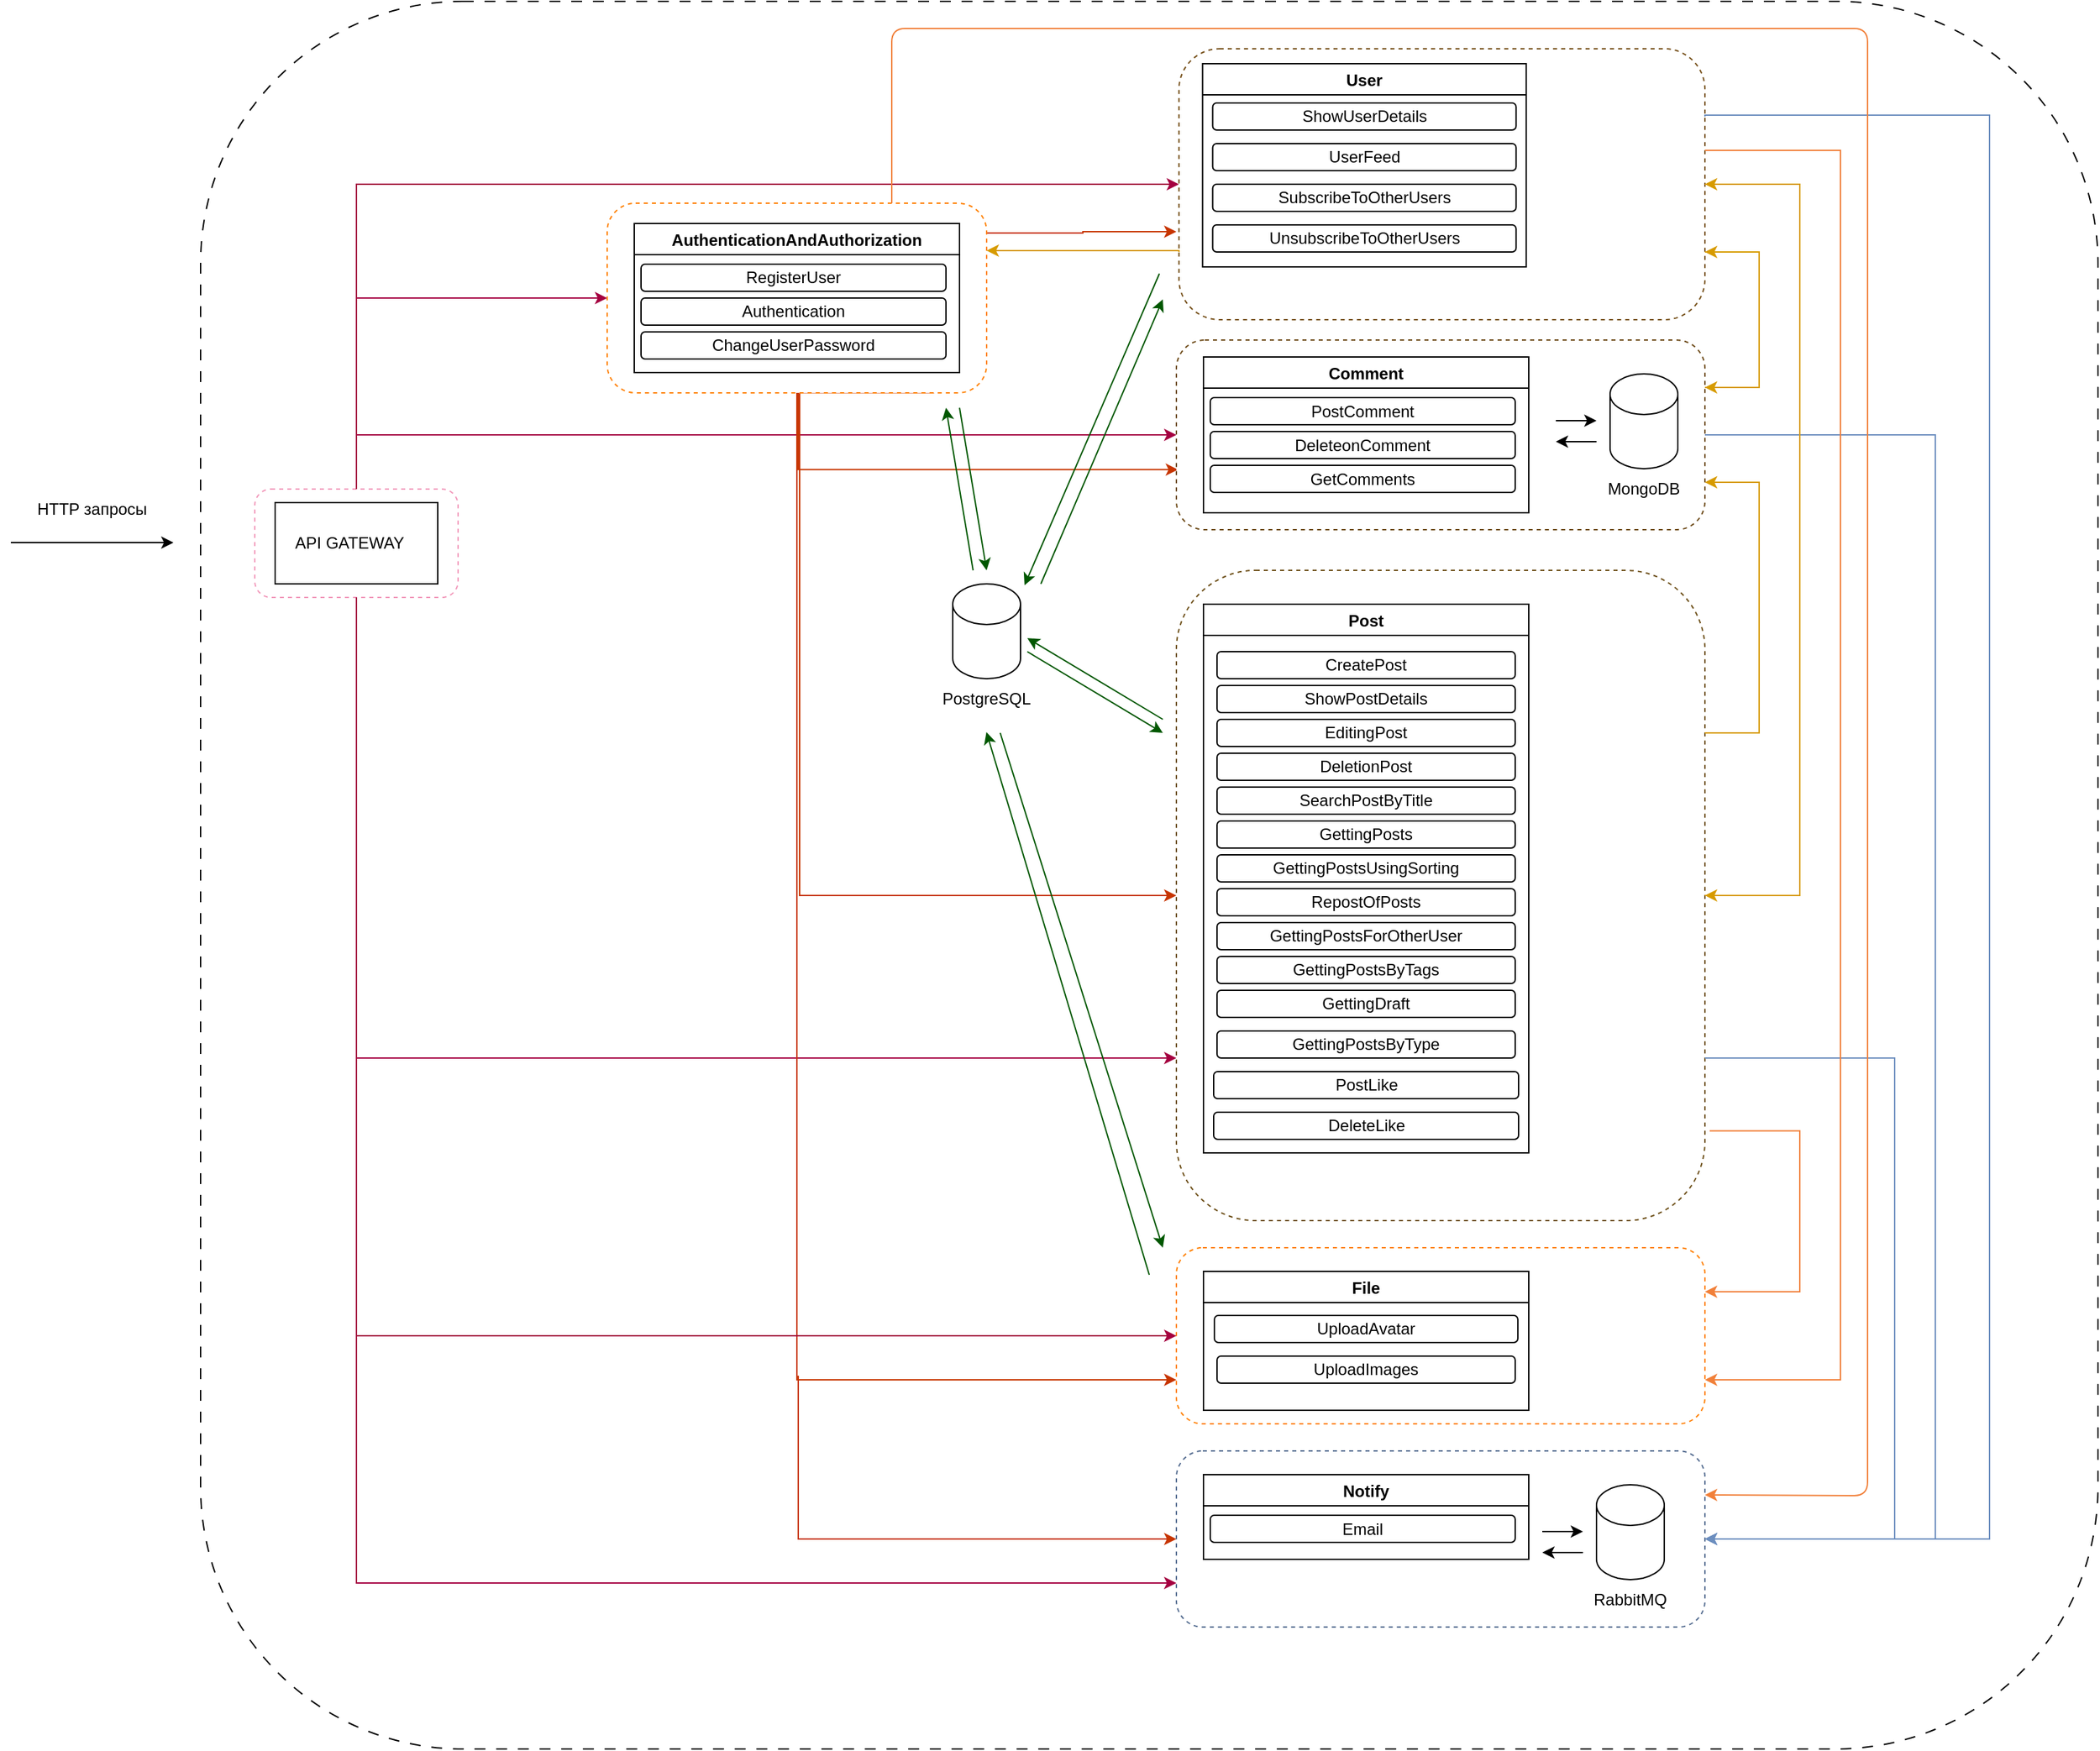 <mxfile>
    <diagram name="Страница 1" id="yI9zd2pT9esUjkgYPhoz">
        <mxGraphModel dx="707" dy="553" grid="1" gridSize="10" guides="1" tooltips="1" connect="1" arrows="1" fold="1" page="1" pageScale="4" pageWidth="827" pageHeight="1169" math="0" shadow="0">
            <root>
                <mxCell id="0"/>
                <mxCell id="1" parent="0"/>
                <mxCell id="3Dr8wY84JihMAh3BOTui-70" value="" style="rounded=1;whiteSpace=wrap;html=1;dashed=1;dashPattern=8 8;" parent="1" vertex="1">
                    <mxGeometry x="180" y="210" width="1400" height="1290" as="geometry"/>
                </mxCell>
                <mxCell id="V9B4uRtNzhAgs2MjrMtX-153" value="" style="group" parent="1" vertex="1" connectable="0">
                    <mxGeometry x="40" y="580" width="120" height="30" as="geometry"/>
                </mxCell>
                <mxCell id="V9B4uRtNzhAgs2MjrMtX-4" value="" style="endArrow=classic;html=1;rounded=0;" parent="V9B4uRtNzhAgs2MjrMtX-153" edge="1">
                    <mxGeometry width="50" height="50" relative="1" as="geometry">
                        <mxPoint y="29.5" as="sourcePoint"/>
                        <mxPoint x="120" y="29.5" as="targetPoint"/>
                        <Array as="points"/>
                    </mxGeometry>
                </mxCell>
                <mxCell id="V9B4uRtNzhAgs2MjrMtX-154" style="edgeStyle=orthogonalEdgeStyle;rounded=0;orthogonalLoop=1;jettySize=auto;html=1;exitX=0.5;exitY=1;exitDx=0;exitDy=0;" parent="1" edge="1">
                    <mxGeometry relative="1" as="geometry">
                        <mxPoint x="625" y="1230" as="sourcePoint"/>
                        <mxPoint x="625" y="1230" as="targetPoint"/>
                    </mxGeometry>
                </mxCell>
                <mxCell id="V9B4uRtNzhAgs2MjrMtX-6" value="HTTP запросы" style="text;html=1;strokeColor=none;fillColor=none;align=center;verticalAlign=middle;whiteSpace=wrap;rounded=0;" parent="1" vertex="1">
                    <mxGeometry x="50" y="570" width="100" height="30" as="geometry"/>
                </mxCell>
                <mxCell id="9OwBvTJ7RTWJVoX8R5Mj-107" value="" style="group" parent="1" vertex="1" connectable="0">
                    <mxGeometry x="220" y="570" width="150" height="80" as="geometry"/>
                </mxCell>
                <mxCell id="V9B4uRtNzhAgs2MjrMtX-8" value="" style="rounded=1;whiteSpace=wrap;html=1;dashed=1;strokeColor=#f299bb;" parent="9OwBvTJ7RTWJVoX8R5Mj-107" vertex="1">
                    <mxGeometry width="150" height="80" as="geometry"/>
                </mxCell>
                <mxCell id="V9B4uRtNzhAgs2MjrMtX-7" value="" style="rounded=0;whiteSpace=wrap;html=1;perimeterSpacing=0;" parent="9OwBvTJ7RTWJVoX8R5Mj-107" vertex="1">
                    <mxGeometry x="15" y="10" width="120" height="60" as="geometry"/>
                </mxCell>
                <mxCell id="V9B4uRtNzhAgs2MjrMtX-9" value="API GATEWAY" style="text;html=1;strokeColor=none;fillColor=none;align=center;verticalAlign=middle;whiteSpace=wrap;rounded=0;" parent="9OwBvTJ7RTWJVoX8R5Mj-107" vertex="1">
                    <mxGeometry x="15" y="25" width="110" height="30" as="geometry"/>
                </mxCell>
                <mxCell id="9OwBvTJ7RTWJVoX8R5Mj-108" style="edgeStyle=orthogonalEdgeStyle;rounded=0;orthogonalLoop=1;jettySize=auto;html=1;exitX=0.5;exitY=0;exitDx=0;exitDy=0;entryX=0;entryY=0.5;entryDx=0;entryDy=0;fillColor=#d80073;strokeColor=#A50040;" parent="1" source="V9B4uRtNzhAgs2MjrMtX-8" target="9OwBvTJ7RTWJVoX8R5Mj-2" edge="1">
                    <mxGeometry relative="1" as="geometry"/>
                </mxCell>
                <mxCell id="9OwBvTJ7RTWJVoX8R5Mj-109" style="edgeStyle=orthogonalEdgeStyle;rounded=0;orthogonalLoop=1;jettySize=auto;html=1;exitX=0.5;exitY=0;exitDx=0;exitDy=0;entryX=0;entryY=0.5;entryDx=0;entryDy=0;fillColor=#d80073;strokeColor=#A50040;" parent="1" source="V9B4uRtNzhAgs2MjrMtX-8" target="9OwBvTJ7RTWJVoX8R5Mj-17" edge="1">
                    <mxGeometry relative="1" as="geometry"/>
                </mxCell>
                <mxCell id="9OwBvTJ7RTWJVoX8R5Mj-111" style="edgeStyle=orthogonalEdgeStyle;rounded=0;orthogonalLoop=1;jettySize=auto;html=1;exitX=0.5;exitY=0;exitDx=0;exitDy=0;entryX=0;entryY=0.5;entryDx=0;entryDy=0;fillColor=#d80073;strokeColor=#A50040;" parent="1" source="V9B4uRtNzhAgs2MjrMtX-8" target="9OwBvTJ7RTWJVoX8R5Mj-49" edge="1">
                    <mxGeometry relative="1" as="geometry">
                        <Array as="points">
                            <mxPoint x="295" y="530"/>
                        </Array>
                    </mxGeometry>
                </mxCell>
                <mxCell id="9OwBvTJ7RTWJVoX8R5Mj-112" style="edgeStyle=orthogonalEdgeStyle;rounded=0;orthogonalLoop=1;jettySize=auto;html=1;exitX=0.5;exitY=1;exitDx=0;exitDy=0;entryX=0;entryY=0.75;entryDx=0;entryDy=0;fillColor=#d80073;strokeColor=#A50040;" parent="1" source="V9B4uRtNzhAgs2MjrMtX-8" target="9OwBvTJ7RTWJVoX8R5Mj-70" edge="1">
                    <mxGeometry relative="1" as="geometry"/>
                </mxCell>
                <mxCell id="9OwBvTJ7RTWJVoX8R5Mj-115" value="" style="group" parent="1" vertex="1" connectable="0">
                    <mxGeometry x="900" y="1280" width="390" height="130" as="geometry"/>
                </mxCell>
                <mxCell id="9OwBvTJ7RTWJVoX8R5Mj-116" value="" style="rounded=1;whiteSpace=wrap;html=1;dashed=1;strokeColor=#546c90;" parent="9OwBvTJ7RTWJVoX8R5Mj-115" vertex="1">
                    <mxGeometry width="390" height="130" as="geometry"/>
                </mxCell>
                <mxCell id="9OwBvTJ7RTWJVoX8R5Mj-117" value="Notify" style="swimlane;" parent="9OwBvTJ7RTWJVoX8R5Mj-115" vertex="1">
                    <mxGeometry x="20" y="17.5" width="240" height="62.5" as="geometry"/>
                </mxCell>
                <mxCell id="9OwBvTJ7RTWJVoX8R5Mj-118" value="Email" style="rounded=1;whiteSpace=wrap;html=1;" parent="9OwBvTJ7RTWJVoX8R5Mj-117" vertex="1">
                    <mxGeometry x="5" y="30" width="225" height="20" as="geometry"/>
                </mxCell>
                <mxCell id="9OwBvTJ7RTWJVoX8R5Mj-119" value="" style="endArrow=classic;html=1;rounded=0;" parent="9OwBvTJ7RTWJVoX8R5Mj-115" edge="1">
                    <mxGeometry width="50" height="50" relative="1" as="geometry">
                        <mxPoint x="300" y="75" as="sourcePoint"/>
                        <mxPoint x="270" y="75" as="targetPoint"/>
                    </mxGeometry>
                </mxCell>
                <mxCell id="9OwBvTJ7RTWJVoX8R5Mj-120" value="" style="shape=cylinder3;whiteSpace=wrap;html=1;boundedLbl=1;backgroundOutline=1;size=15;" parent="9OwBvTJ7RTWJVoX8R5Mj-115" vertex="1">
                    <mxGeometry x="310" y="25" width="50" height="70" as="geometry"/>
                </mxCell>
                <mxCell id="9OwBvTJ7RTWJVoX8R5Mj-121" value="" style="endArrow=classic;html=1;rounded=0;" parent="9OwBvTJ7RTWJVoX8R5Mj-115" edge="1">
                    <mxGeometry width="50" height="50" relative="1" as="geometry">
                        <mxPoint x="270" y="59.5" as="sourcePoint"/>
                        <mxPoint x="300" y="59.5" as="targetPoint"/>
                        <Array as="points">
                            <mxPoint x="280" y="59.5"/>
                        </Array>
                    </mxGeometry>
                </mxCell>
                <mxCell id="9OwBvTJ7RTWJVoX8R5Mj-122" value="RabbitMQ" style="text;html=1;strokeColor=none;fillColor=none;align=center;verticalAlign=middle;whiteSpace=wrap;rounded=0;" parent="9OwBvTJ7RTWJVoX8R5Mj-115" vertex="1">
                    <mxGeometry x="305" y="95" width="60" height="30" as="geometry"/>
                </mxCell>
                <mxCell id="9OwBvTJ7RTWJVoX8R5Mj-123" style="edgeStyle=orthogonalEdgeStyle;rounded=0;orthogonalLoop=1;jettySize=auto;html=1;exitX=0.5;exitY=1;exitDx=0;exitDy=0;" parent="9OwBvTJ7RTWJVoX8R5Mj-115" source="9OwBvTJ7RTWJVoX8R5Mj-116" target="9OwBvTJ7RTWJVoX8R5Mj-116" edge="1">
                    <mxGeometry relative="1" as="geometry"/>
                </mxCell>
                <mxCell id="9OwBvTJ7RTWJVoX8R5Mj-127" style="edgeStyle=orthogonalEdgeStyle;rounded=0;orthogonalLoop=1;jettySize=auto;html=1;exitX=0.862;exitY=0.998;exitDx=0;exitDy=0;entryX=0.003;entryY=0.683;entryDx=0;entryDy=0;exitPerimeter=0;fillColor=#fa6800;strokeColor=#C73500;entryPerimeter=0;" parent="1" source="9OwBvTJ7RTWJVoX8R5Mj-2" target="9OwBvTJ7RTWJVoX8R5Mj-49" edge="1">
                    <mxGeometry relative="1" as="geometry">
                        <Array as="points">
                            <mxPoint x="621" y="556"/>
                        </Array>
                    </mxGeometry>
                </mxCell>
                <mxCell id="9OwBvTJ7RTWJVoX8R5Mj-129" style="edgeStyle=orthogonalEdgeStyle;rounded=0;orthogonalLoop=1;jettySize=auto;html=1;exitX=0.5;exitY=1;exitDx=0;exitDy=0;entryX=0;entryY=0.5;entryDx=0;entryDy=0;fillColor=#fa6800;strokeColor=#C73500;" parent="1" source="9OwBvTJ7RTWJVoX8R5Mj-2" target="9OwBvTJ7RTWJVoX8R5Mj-70" edge="1">
                    <mxGeometry relative="1" as="geometry">
                        <Array as="points">
                            <mxPoint x="622" y="500"/>
                            <mxPoint x="622" y="870"/>
                        </Array>
                    </mxGeometry>
                </mxCell>
                <mxCell id="9OwBvTJ7RTWJVoX8R5Mj-132" style="edgeStyle=orthogonalEdgeStyle;rounded=0;orthogonalLoop=1;jettySize=auto;html=1;exitX=0.5;exitY=1;exitDx=0;exitDy=0;entryX=0;entryY=0.5;entryDx=0;entryDy=0;fillColor=#fa6800;strokeColor=#C73500;" parent="1" source="9OwBvTJ7RTWJVoX8R5Mj-2" target="9OwBvTJ7RTWJVoX8R5Mj-116" edge="1">
                    <mxGeometry relative="1" as="geometry">
                        <Array as="points">
                            <mxPoint x="621" y="1225"/>
                        </Array>
                    </mxGeometry>
                </mxCell>
                <mxCell id="9OwBvTJ7RTWJVoX8R5Mj-140" style="edgeStyle=orthogonalEdgeStyle;rounded=0;orthogonalLoop=1;jettySize=auto;html=1;fillColor=#fa6800;strokeColor=#C73500;exitX=0.993;exitY=0.157;exitDx=0;exitDy=0;exitPerimeter=0;" parent="1" source="9OwBvTJ7RTWJVoX8R5Mj-2" edge="1">
                    <mxGeometry relative="1" as="geometry">
                        <Array as="points">
                            <mxPoint x="831" y="380"/>
                        </Array>
                        <mxPoint x="660" y="380" as="sourcePoint"/>
                        <mxPoint x="900" y="380" as="targetPoint"/>
                    </mxGeometry>
                </mxCell>
                <mxCell id="9OwBvTJ7RTWJVoX8R5Mj-94" value="" style="group" parent="1" vertex="1" connectable="0">
                    <mxGeometry x="380" y="359" width="390" height="140" as="geometry"/>
                </mxCell>
                <mxCell id="3Dr8wY84JihMAh3BOTui-32" value="" style="group;fillColor=none;fontColor=#000000;strokeColor=none;" parent="9OwBvTJ7RTWJVoX8R5Mj-94" vertex="1" connectable="0">
                    <mxGeometry x="100" width="280" height="140" as="geometry"/>
                </mxCell>
                <mxCell id="9OwBvTJ7RTWJVoX8R5Mj-2" value="" style="rounded=1;whiteSpace=wrap;html=1;dashed=1;strokeColor=#FF8000;" parent="3Dr8wY84JihMAh3BOTui-32" vertex="1">
                    <mxGeometry width="280" height="140" as="geometry"/>
                </mxCell>
                <mxCell id="9OwBvTJ7RTWJVoX8R5Mj-3" value="AuthenticationAndAuthorization" style="swimlane;" parent="3Dr8wY84JihMAh3BOTui-32" vertex="1">
                    <mxGeometry x="20" y="15" width="240" height="110" as="geometry"/>
                </mxCell>
                <mxCell id="9OwBvTJ7RTWJVoX8R5Mj-4" value="RegisterUser" style="rounded=1;whiteSpace=wrap;html=1;" parent="9OwBvTJ7RTWJVoX8R5Mj-3" vertex="1">
                    <mxGeometry x="5" y="30" width="225" height="20" as="geometry"/>
                </mxCell>
                <mxCell id="9OwBvTJ7RTWJVoX8R5Mj-5" value="Authentication" style="rounded=1;whiteSpace=wrap;html=1;" parent="9OwBvTJ7RTWJVoX8R5Mj-3" vertex="1">
                    <mxGeometry x="5" y="55" width="225" height="20" as="geometry"/>
                </mxCell>
                <mxCell id="9OwBvTJ7RTWJVoX8R5Mj-7" value="ChangeUserPassword" style="rounded=1;whiteSpace=wrap;html=1;" parent="9OwBvTJ7RTWJVoX8R5Mj-3" vertex="1">
                    <mxGeometry x="5" y="80" width="225" height="20" as="geometry"/>
                </mxCell>
                <mxCell id="9OwBvTJ7RTWJVoX8R5Mj-98" value="" style="group" parent="1" vertex="1" connectable="0">
                    <mxGeometry x="882" y="245" width="408" height="200" as="geometry"/>
                </mxCell>
                <mxCell id="9OwBvTJ7RTWJVoX8R5Mj-17" value="" style="rounded=1;whiteSpace=wrap;html=1;dashed=1;strokeColor=#76501a;" parent="9OwBvTJ7RTWJVoX8R5Mj-98" vertex="1">
                    <mxGeometry x="19.902" width="388.098" height="200" as="geometry"/>
                </mxCell>
                <mxCell id="9OwBvTJ7RTWJVoX8R5Mj-24" value="UserFeed" style="rounded=1;whiteSpace=wrap;html=1;" parent="9OwBvTJ7RTWJVoX8R5Mj-98" vertex="1">
                    <mxGeometry x="44.78" y="70" width="223.902" height="20" as="geometry"/>
                </mxCell>
                <mxCell id="9OwBvTJ7RTWJVoX8R5Mj-25" value="SubscribeToOtherUsers" style="rounded=1;whiteSpace=wrap;html=1;" parent="9OwBvTJ7RTWJVoX8R5Mj-98" vertex="1">
                    <mxGeometry x="44.78" y="100" width="223.902" height="20" as="geometry"/>
                </mxCell>
                <mxCell id="9OwBvTJ7RTWJVoX8R5Mj-18" value="User" style="swimlane;container=0;" parent="9OwBvTJ7RTWJVoX8R5Mj-98" vertex="1">
                    <mxGeometry x="37.32" y="11" width="238.83" height="150" as="geometry"/>
                </mxCell>
                <mxCell id="3Dr8wY84JihMAh3BOTui-39" value="" style="curved=1;endArrow=classic;html=1;rounded=0;fillColor=#008a00;strokeColor=#005700;" parent="9OwBvTJ7RTWJVoX8R5Mj-18" edge="1">
                    <mxGeometry width="50" height="50" relative="1" as="geometry">
                        <mxPoint x="-31.844" y="155" as="sourcePoint"/>
                        <mxPoint x="-131.356" y="385" as="targetPoint"/>
                        <Array as="points"/>
                    </mxGeometry>
                </mxCell>
                <mxCell id="9OwBvTJ7RTWJVoX8R5Mj-21" value="ShowUserDetails" style="rounded=1;whiteSpace=wrap;html=1;" parent="9OwBvTJ7RTWJVoX8R5Mj-98" vertex="1">
                    <mxGeometry x="44.78" y="40" width="223.902" height="20" as="geometry"/>
                </mxCell>
                <mxCell id="9OwBvTJ7RTWJVoX8R5Mj-26" value="UnsubscribeToOtherUsers" style="rounded=1;whiteSpace=wrap;html=1;container=0;" parent="9OwBvTJ7RTWJVoX8R5Mj-98" vertex="1">
                    <mxGeometry x="44.78" y="130" width="223.902" height="20" as="geometry"/>
                </mxCell>
                <mxCell id="9OwBvTJ7RTWJVoX8R5Mj-154" value="" style="group" parent="1" vertex="1" connectable="0">
                    <mxGeometry x="900" y="460" width="390" height="140" as="geometry"/>
                </mxCell>
                <mxCell id="9OwBvTJ7RTWJVoX8R5Mj-49" value="" style="rounded=1;whiteSpace=wrap;html=1;dashed=1;strokeColor=#6d4a18;" parent="9OwBvTJ7RTWJVoX8R5Mj-154" vertex="1">
                    <mxGeometry width="390" height="140" as="geometry"/>
                </mxCell>
                <mxCell id="9OwBvTJ7RTWJVoX8R5Mj-50" value="Comment" style="swimlane;" parent="9OwBvTJ7RTWJVoX8R5Mj-154" vertex="1">
                    <mxGeometry x="20" y="12.5" width="240" height="115" as="geometry"/>
                </mxCell>
                <mxCell id="9OwBvTJ7RTWJVoX8R5Mj-51" value="PostComment" style="rounded=1;whiteSpace=wrap;html=1;" parent="9OwBvTJ7RTWJVoX8R5Mj-50" vertex="1">
                    <mxGeometry x="5" y="30" width="225" height="20" as="geometry"/>
                </mxCell>
                <mxCell id="9OwBvTJ7RTWJVoX8R5Mj-52" value="DeleteonComment" style="rounded=1;whiteSpace=wrap;html=1;" parent="9OwBvTJ7RTWJVoX8R5Mj-50" vertex="1">
                    <mxGeometry x="5" y="55" width="225" height="20" as="geometry"/>
                </mxCell>
                <mxCell id="9OwBvTJ7RTWJVoX8R5Mj-53" value="GetComments" style="rounded=1;whiteSpace=wrap;html=1;" parent="9OwBvTJ7RTWJVoX8R5Mj-50" vertex="1">
                    <mxGeometry x="5" y="80" width="225" height="20" as="geometry"/>
                </mxCell>
                <mxCell id="9OwBvTJ7RTWJVoX8R5Mj-54" value="" style="endArrow=classic;html=1;rounded=0;" parent="9OwBvTJ7RTWJVoX8R5Mj-154" edge="1">
                    <mxGeometry width="50" height="50" relative="1" as="geometry">
                        <mxPoint x="310" y="75" as="sourcePoint"/>
                        <mxPoint x="280" y="75" as="targetPoint"/>
                    </mxGeometry>
                </mxCell>
                <mxCell id="9OwBvTJ7RTWJVoX8R5Mj-55" value="" style="shape=cylinder3;whiteSpace=wrap;html=1;boundedLbl=1;backgroundOutline=1;size=15;" parent="9OwBvTJ7RTWJVoX8R5Mj-154" vertex="1">
                    <mxGeometry x="320" y="25" width="50" height="70" as="geometry"/>
                </mxCell>
                <mxCell id="9OwBvTJ7RTWJVoX8R5Mj-56" value="" style="endArrow=classic;html=1;rounded=0;" parent="9OwBvTJ7RTWJVoX8R5Mj-154" edge="1">
                    <mxGeometry width="50" height="50" relative="1" as="geometry">
                        <mxPoint x="280" y="59.5" as="sourcePoint"/>
                        <mxPoint x="310" y="59.5" as="targetPoint"/>
                        <Array as="points">
                            <mxPoint x="290" y="59.5"/>
                        </Array>
                    </mxGeometry>
                </mxCell>
                <mxCell id="9OwBvTJ7RTWJVoX8R5Mj-57" value="MongoDB" style="text;html=1;strokeColor=none;fillColor=none;align=center;verticalAlign=middle;whiteSpace=wrap;rounded=0;" parent="9OwBvTJ7RTWJVoX8R5Mj-154" vertex="1">
                    <mxGeometry x="315" y="95" width="60.0" height="30" as="geometry"/>
                </mxCell>
                <mxCell id="9OwBvTJ7RTWJVoX8R5Mj-103" style="edgeStyle=orthogonalEdgeStyle;rounded=0;orthogonalLoop=1;jettySize=auto;html=1;exitX=0.5;exitY=1;exitDx=0;exitDy=0;" parent="9OwBvTJ7RTWJVoX8R5Mj-154" source="9OwBvTJ7RTWJVoX8R5Mj-49" target="9OwBvTJ7RTWJVoX8R5Mj-49" edge="1">
                    <mxGeometry relative="1" as="geometry"/>
                </mxCell>
                <mxCell id="3Dr8wY84JihMAh3BOTui-2" style="edgeStyle=orthogonalEdgeStyle;rounded=0;orthogonalLoop=1;jettySize=auto;html=1;exitX=1;exitY=0.75;exitDx=0;exitDy=0;entryX=1;entryY=0.25;entryDx=0;entryDy=0;fillColor=#ffe6cc;strokeColor=#d79b00;" parent="1" source="9OwBvTJ7RTWJVoX8R5Mj-17" target="9OwBvTJ7RTWJVoX8R5Mj-49" edge="1">
                    <mxGeometry relative="1" as="geometry">
                        <Array as="points">
                            <mxPoint x="1330" y="395"/>
                            <mxPoint x="1330" y="495"/>
                        </Array>
                    </mxGeometry>
                </mxCell>
                <mxCell id="3Dr8wY84JihMAh3BOTui-14" style="edgeStyle=orthogonalEdgeStyle;rounded=0;orthogonalLoop=1;jettySize=auto;html=1;exitX=0.5;exitY=1;exitDx=0;exitDy=0;entryX=0;entryY=0.75;entryDx=0;entryDy=0;fillColor=#d80073;strokeColor=#A50040;" parent="1" source="V9B4uRtNzhAgs2MjrMtX-8" target="9OwBvTJ7RTWJVoX8R5Mj-116" edge="1">
                    <mxGeometry relative="1" as="geometry"/>
                </mxCell>
                <mxCell id="3Dr8wY84JihMAh3BOTui-20" value="" style="group" parent="1" vertex="1" connectable="0">
                    <mxGeometry x="900" y="630" width="390" height="480" as="geometry"/>
                </mxCell>
                <mxCell id="9OwBvTJ7RTWJVoX8R5Mj-70" value="" style="rounded=1;whiteSpace=wrap;html=1;dashed=1;strokeColor=#6d4f18;" parent="3Dr8wY84JihMAh3BOTui-20" vertex="1">
                    <mxGeometry width="390" height="480" as="geometry"/>
                </mxCell>
                <mxCell id="9OwBvTJ7RTWJVoX8R5Mj-71" value="Post" style="swimlane;" parent="3Dr8wY84JihMAh3BOTui-20" vertex="1">
                    <mxGeometry x="20" y="25" width="240" height="405" as="geometry"/>
                </mxCell>
                <mxCell id="9OwBvTJ7RTWJVoX8R5Mj-85" value="GettingPostsUsingSorting" style="rounded=1;whiteSpace=wrap;html=1;" parent="9OwBvTJ7RTWJVoX8R5Mj-71" vertex="1">
                    <mxGeometry x="10" y="185" width="220" height="20" as="geometry"/>
                </mxCell>
                <mxCell id="9OwBvTJ7RTWJVoX8R5Mj-89" value="GettingPostsForOtherUser" style="rounded=1;whiteSpace=wrap;html=1;" parent="9OwBvTJ7RTWJVoX8R5Mj-71" vertex="1">
                    <mxGeometry x="10" y="235" width="220" height="20" as="geometry"/>
                </mxCell>
                <mxCell id="9OwBvTJ7RTWJVoX8R5Mj-72" value="CreatePost" style="rounded=1;whiteSpace=wrap;html=1;" parent="3Dr8wY84JihMAh3BOTui-20" vertex="1">
                    <mxGeometry x="30" y="60" width="220" height="20" as="geometry"/>
                </mxCell>
                <mxCell id="9OwBvTJ7RTWJVoX8R5Mj-73" value="ShowPostDetails" style="rounded=1;whiteSpace=wrap;html=1;" parent="3Dr8wY84JihMAh3BOTui-20" vertex="1">
                    <mxGeometry x="30" y="85" width="220" height="20" as="geometry"/>
                </mxCell>
                <mxCell id="9OwBvTJ7RTWJVoX8R5Mj-78" value="EditingPost" style="rounded=1;whiteSpace=wrap;html=1;" parent="3Dr8wY84JihMAh3BOTui-20" vertex="1">
                    <mxGeometry x="30" y="110" width="220" height="20" as="geometry"/>
                </mxCell>
                <mxCell id="9OwBvTJ7RTWJVoX8R5Mj-79" value="DeletionPost" style="rounded=1;whiteSpace=wrap;html=1;" parent="3Dr8wY84JihMAh3BOTui-20" vertex="1">
                    <mxGeometry x="30" y="135" width="220" height="20" as="geometry"/>
                </mxCell>
                <mxCell id="9OwBvTJ7RTWJVoX8R5Mj-84" value="GettingPosts" style="rounded=1;whiteSpace=wrap;html=1;" parent="3Dr8wY84JihMAh3BOTui-20" vertex="1">
                    <mxGeometry x="30" y="185" width="220" height="20" as="geometry"/>
                </mxCell>
                <mxCell id="9OwBvTJ7RTWJVoX8R5Mj-86" value="RepostOfPosts" style="rounded=1;whiteSpace=wrap;html=1;" parent="3Dr8wY84JihMAh3BOTui-20" vertex="1">
                    <mxGeometry x="30" y="235" width="220" height="20" as="geometry"/>
                </mxCell>
                <mxCell id="9OwBvTJ7RTWJVoX8R5Mj-87" value="GettingPostsByTags" style="rounded=1;whiteSpace=wrap;html=1;" parent="3Dr8wY84JihMAh3BOTui-20" vertex="1">
                    <mxGeometry x="30" y="285" width="220" height="20" as="geometry"/>
                </mxCell>
                <mxCell id="9OwBvTJ7RTWJVoX8R5Mj-90" value="GettingDraft" style="rounded=1;whiteSpace=wrap;html=1;" parent="3Dr8wY84JihMAh3BOTui-20" vertex="1">
                    <mxGeometry x="30" y="310" width="220" height="20" as="geometry"/>
                </mxCell>
                <mxCell id="9OwBvTJ7RTWJVoX8R5Mj-91" value="GettingPostsByType" style="rounded=1;whiteSpace=wrap;html=1;" parent="3Dr8wY84JihMAh3BOTui-20" vertex="1">
                    <mxGeometry x="30" y="340" width="220" height="20" as="geometry"/>
                </mxCell>
                <mxCell id="3Dr8wY84JihMAh3BOTui-15" value="PostLike" style="rounded=1;whiteSpace=wrap;html=1;" parent="3Dr8wY84JihMAh3BOTui-20" vertex="1">
                    <mxGeometry x="27.5" y="370" width="225" height="20" as="geometry"/>
                </mxCell>
                <mxCell id="3Dr8wY84JihMAh3BOTui-17" value="DeleteLike" style="rounded=1;whiteSpace=wrap;html=1;" parent="3Dr8wY84JihMAh3BOTui-20" vertex="1">
                    <mxGeometry x="27.5" y="400" width="225" height="20" as="geometry"/>
                </mxCell>
                <mxCell id="3Dr8wY84JihMAh3BOTui-37" value="" style="curved=1;endArrow=classic;html=1;rounded=0;fillColor=#008a00;strokeColor=#005700;" parent="3Dr8wY84JihMAh3BOTui-20" edge="1">
                    <mxGeometry width="50" height="50" relative="1" as="geometry">
                        <mxPoint x="-10" y="110" as="sourcePoint"/>
                        <mxPoint x="-110" y="50" as="targetPoint"/>
                        <Array as="points"/>
                    </mxGeometry>
                </mxCell>
                <mxCell id="3Dr8wY84JihMAh3BOTui-18" value="SearchPostByTitle" style="rounded=1;whiteSpace=wrap;html=1;" parent="3Dr8wY84JihMAh3BOTui-20" vertex="1">
                    <mxGeometry x="30" y="160" width="220" height="20" as="geometry"/>
                </mxCell>
                <mxCell id="3Dr8wY84JihMAh3BOTui-22" style="edgeStyle=orthogonalEdgeStyle;rounded=0;orthogonalLoop=1;jettySize=auto;html=1;exitX=0;exitY=0.75;exitDx=0;exitDy=0;entryX=1;entryY=0.25;entryDx=0;entryDy=0;fillColor=#ffe6cc;strokeColor=#d79b00;" parent="1" source="9OwBvTJ7RTWJVoX8R5Mj-17" target="9OwBvTJ7RTWJVoX8R5Mj-2" edge="1">
                    <mxGeometry relative="1" as="geometry">
                        <Array as="points">
                            <mxPoint x="902" y="394"/>
                        </Array>
                    </mxGeometry>
                </mxCell>
                <mxCell id="3Dr8wY84JihMAh3BOTui-25" style="edgeStyle=orthogonalEdgeStyle;rounded=0;orthogonalLoop=1;jettySize=auto;html=1;exitX=1;exitY=0.25;exitDx=0;exitDy=0;entryX=1;entryY=0.5;entryDx=0;entryDy=0;fillColor=#dae8fc;strokeColor=#6c8ebf;" parent="1" source="9OwBvTJ7RTWJVoX8R5Mj-17" target="9OwBvTJ7RTWJVoX8R5Mj-116" edge="1">
                    <mxGeometry relative="1" as="geometry">
                        <Array as="points">
                            <mxPoint x="1500" y="294"/>
                            <mxPoint x="1500" y="1345"/>
                        </Array>
                    </mxGeometry>
                </mxCell>
                <mxCell id="3Dr8wY84JihMAh3BOTui-26" style="edgeStyle=orthogonalEdgeStyle;rounded=0;orthogonalLoop=1;jettySize=auto;html=1;exitX=1;exitY=0.5;exitDx=0;exitDy=0;entryX=1;entryY=0.5;entryDx=0;entryDy=0;fillColor=#dae8fc;strokeColor=#6c8ebf;" parent="1" source="9OwBvTJ7RTWJVoX8R5Mj-49" target="9OwBvTJ7RTWJVoX8R5Mj-116" edge="1">
                    <mxGeometry relative="1" as="geometry">
                        <Array as="points">
                            <mxPoint x="1460" y="530"/>
                            <mxPoint x="1460" y="1345"/>
                        </Array>
                    </mxGeometry>
                </mxCell>
                <mxCell id="3Dr8wY84JihMAh3BOTui-27" style="edgeStyle=orthogonalEdgeStyle;rounded=0;orthogonalLoop=1;jettySize=auto;html=1;exitX=1;exitY=0.75;exitDx=0;exitDy=0;entryX=1;entryY=0.5;entryDx=0;entryDy=0;fillColor=#dae8fc;strokeColor=#6c8ebf;" parent="1" source="9OwBvTJ7RTWJVoX8R5Mj-70" target="9OwBvTJ7RTWJVoX8R5Mj-116" edge="1">
                    <mxGeometry relative="1" as="geometry">
                        <Array as="points">
                            <mxPoint x="1430" y="990"/>
                            <mxPoint x="1430" y="1345"/>
                        </Array>
                    </mxGeometry>
                </mxCell>
                <mxCell id="3Dr8wY84JihMAh3BOTui-28" style="edgeStyle=orthogonalEdgeStyle;rounded=0;orthogonalLoop=1;jettySize=auto;html=1;exitX=1;exitY=0.25;exitDx=0;exitDy=0;entryX=1;entryY=0.75;entryDx=0;entryDy=0;fillColor=#ffe6cc;strokeColor=#d79b00;" parent="1" source="9OwBvTJ7RTWJVoX8R5Mj-49" target="9OwBvTJ7RTWJVoX8R5Mj-17" edge="1">
                    <mxGeometry relative="1" as="geometry">
                        <Array as="points">
                            <mxPoint x="1330" y="495"/>
                            <mxPoint x="1330" y="395"/>
                        </Array>
                    </mxGeometry>
                </mxCell>
                <mxCell id="3Dr8wY84JihMAh3BOTui-29" style="edgeStyle=orthogonalEdgeStyle;rounded=0;orthogonalLoop=1;jettySize=auto;html=1;exitX=1;exitY=0.5;exitDx=0;exitDy=0;entryX=1;entryY=0.5;entryDx=0;entryDy=0;fillColor=#ffe6cc;strokeColor=#d79b00;" parent="1" source="9OwBvTJ7RTWJVoX8R5Mj-70" target="9OwBvTJ7RTWJVoX8R5Mj-17" edge="1">
                    <mxGeometry relative="1" as="geometry">
                        <Array as="points">
                            <mxPoint x="1360" y="870"/>
                            <mxPoint x="1360" y="345"/>
                        </Array>
                    </mxGeometry>
                </mxCell>
                <mxCell id="3Dr8wY84JihMAh3BOTui-30" style="edgeStyle=orthogonalEdgeStyle;rounded=0;orthogonalLoop=1;jettySize=auto;html=1;exitX=1;exitY=0.5;exitDx=0;exitDy=0;entryX=1;entryY=0.5;entryDx=0;entryDy=0;fillColor=#ffe6cc;strokeColor=#d79b00;" parent="1" source="9OwBvTJ7RTWJVoX8R5Mj-17" target="9OwBvTJ7RTWJVoX8R5Mj-70" edge="1">
                    <mxGeometry relative="1" as="geometry">
                        <Array as="points">
                            <mxPoint x="1360" y="345"/>
                            <mxPoint x="1360" y="870"/>
                        </Array>
                    </mxGeometry>
                </mxCell>
                <mxCell id="3Dr8wY84JihMAh3BOTui-31" style="edgeStyle=orthogonalEdgeStyle;rounded=0;orthogonalLoop=1;jettySize=auto;html=1;exitX=1;exitY=0.25;exitDx=0;exitDy=0;entryX=1;entryY=0.75;entryDx=0;entryDy=0;fillColor=#ffe6cc;strokeColor=#d79b00;" parent="1" source="9OwBvTJ7RTWJVoX8R5Mj-70" target="9OwBvTJ7RTWJVoX8R5Mj-49" edge="1">
                    <mxGeometry relative="1" as="geometry">
                        <Array as="points">
                            <mxPoint x="1330" y="750"/>
                            <mxPoint x="1330" y="565"/>
                        </Array>
                    </mxGeometry>
                </mxCell>
                <mxCell id="9OwBvTJ7RTWJVoX8R5Mj-75" value="" style="shape=cylinder3;whiteSpace=wrap;html=1;boundedLbl=1;backgroundOutline=1;size=15;" parent="1" vertex="1">
                    <mxGeometry x="735" y="640" width="50" height="70" as="geometry"/>
                </mxCell>
                <mxCell id="9OwBvTJ7RTWJVoX8R5Mj-77" value="PostgreSQL" style="text;html=1;strokeColor=none;fillColor=none;align=center;verticalAlign=middle;whiteSpace=wrap;rounded=0;" parent="1" vertex="1">
                    <mxGeometry x="730" y="710" width="60" height="30" as="geometry"/>
                </mxCell>
                <mxCell id="3Dr8wY84JihMAh3BOTui-36" value="" style="curved=1;endArrow=classic;html=1;rounded=0;fillColor=#008a00;strokeColor=#005700;" parent="1" edge="1">
                    <mxGeometry width="50" height="50" relative="1" as="geometry">
                        <mxPoint x="790" y="690" as="sourcePoint"/>
                        <mxPoint x="890" y="750" as="targetPoint"/>
                        <Array as="points"/>
                    </mxGeometry>
                </mxCell>
                <mxCell id="3Dr8wY84JihMAh3BOTui-38" value="" style="curved=1;endArrow=classic;html=1;rounded=0;fillColor=#008a00;strokeColor=#005700;" parent="1" edge="1">
                    <mxGeometry width="50" height="50" relative="1" as="geometry">
                        <mxPoint x="800" y="640" as="sourcePoint"/>
                        <mxPoint x="890" y="430" as="targetPoint"/>
                        <Array as="points"/>
                    </mxGeometry>
                </mxCell>
                <mxCell id="3Dr8wY84JihMAh3BOTui-40" value="" style="curved=1;endArrow=classic;html=1;rounded=0;fillColor=#008a00;strokeColor=#005700;" parent="1" edge="1">
                    <mxGeometry width="50" height="50" relative="1" as="geometry">
                        <mxPoint x="740" y="510" as="sourcePoint"/>
                        <mxPoint x="760" y="630" as="targetPoint"/>
                        <Array as="points"/>
                    </mxGeometry>
                </mxCell>
                <mxCell id="3Dr8wY84JihMAh3BOTui-41" value="" style="curved=1;endArrow=classic;html=1;rounded=0;fillColor=#008a00;strokeColor=#005700;" parent="1" edge="1">
                    <mxGeometry width="50" height="50" relative="1" as="geometry">
                        <mxPoint x="750" y="630" as="sourcePoint"/>
                        <mxPoint x="730" y="510" as="targetPoint"/>
                        <Array as="points"/>
                    </mxGeometry>
                </mxCell>
                <mxCell id="3Dr8wY84JihMAh3BOTui-55" value="" style="group" parent="1" vertex="1" connectable="0">
                    <mxGeometry x="900" y="1130" width="390" height="130" as="geometry"/>
                </mxCell>
                <mxCell id="3Dr8wY84JihMAh3BOTui-56" value="" style="rounded=1;whiteSpace=wrap;html=1;dashed=1;strokeColor=#FF8000;" parent="3Dr8wY84JihMAh3BOTui-55" vertex="1">
                    <mxGeometry width="390" height="130" as="geometry"/>
                </mxCell>
                <mxCell id="3Dr8wY84JihMAh3BOTui-57" value="File" style="swimlane;" parent="3Dr8wY84JihMAh3BOTui-55" vertex="1">
                    <mxGeometry x="20" y="17.5" width="240" height="102.5" as="geometry"/>
                </mxCell>
                <mxCell id="3Dr8wY84JihMAh3BOTui-63" style="edgeStyle=orthogonalEdgeStyle;rounded=0;orthogonalLoop=1;jettySize=auto;html=1;exitX=0.5;exitY=1;exitDx=0;exitDy=0;" parent="3Dr8wY84JihMAh3BOTui-55" source="3Dr8wY84JihMAh3BOTui-56" target="3Dr8wY84JihMAh3BOTui-56" edge="1">
                    <mxGeometry relative="1" as="geometry"/>
                </mxCell>
                <mxCell id="3Dr8wY84JihMAh3BOTui-64" value="UploadAvatar" style="rounded=1;whiteSpace=wrap;html=1;" parent="3Dr8wY84JihMAh3BOTui-55" vertex="1">
                    <mxGeometry x="28.05" y="50" width="223.902" height="20" as="geometry"/>
                </mxCell>
                <mxCell id="3Dr8wY84JihMAh3BOTui-65" value="UploadImages" style="rounded=1;whiteSpace=wrap;html=1;" parent="3Dr8wY84JihMAh3BOTui-55" vertex="1">
                    <mxGeometry x="30" y="80" width="220" height="20" as="geometry"/>
                </mxCell>
                <mxCell id="3Dr8wY84JihMAh3BOTui-66" value="" style="curved=1;endArrow=classic;html=1;rounded=0;fillColor=#008a00;strokeColor=#005700;entryX=0.435;entryY=0.401;entryDx=0;entryDy=0;entryPerimeter=0;" parent="1" edge="1">
                    <mxGeometry width="50" height="50" relative="1" as="geometry">
                        <mxPoint x="880" y="1150" as="sourcePoint"/>
                        <mxPoint x="759.85" y="749.37" as="targetPoint"/>
                        <Array as="points"/>
                    </mxGeometry>
                </mxCell>
                <mxCell id="3Dr8wY84JihMAh3BOTui-67" value="" style="curved=1;endArrow=classic;html=1;rounded=0;fillColor=#008a00;strokeColor=#005700;" parent="1" edge="1">
                    <mxGeometry width="50" height="50" relative="1" as="geometry">
                        <mxPoint x="770" y="750" as="sourcePoint"/>
                        <mxPoint x="890" y="1130" as="targetPoint"/>
                        <Array as="points"/>
                    </mxGeometry>
                </mxCell>
                <mxCell id="3Dr8wY84JihMAh3BOTui-68" style="edgeStyle=orthogonalEdgeStyle;rounded=0;orthogonalLoop=1;jettySize=auto;html=1;exitX=0.5;exitY=1;exitDx=0;exitDy=0;entryX=0;entryY=0.75;entryDx=0;entryDy=0;fillColor=#fa6800;strokeColor=#C73500;" parent="1" source="9OwBvTJ7RTWJVoX8R5Mj-2" target="3Dr8wY84JihMAh3BOTui-56" edge="1">
                    <mxGeometry relative="1" as="geometry"/>
                </mxCell>
                <mxCell id="3Dr8wY84JihMAh3BOTui-69" style="edgeStyle=orthogonalEdgeStyle;rounded=0;orthogonalLoop=1;jettySize=auto;html=1;exitX=0.5;exitY=1;exitDx=0;exitDy=0;entryX=0;entryY=0.5;entryDx=0;entryDy=0;fillColor=#d80073;strokeColor=#A50040;" parent="1" source="V9B4uRtNzhAgs2MjrMtX-8" target="3Dr8wY84JihMAh3BOTui-56" edge="1">
                    <mxGeometry relative="1" as="geometry"/>
                </mxCell>
                <mxCell id="3Dr8wY84JihMAh3BOTui-71" style="edgeStyle=orthogonalEdgeStyle;rounded=0;orthogonalLoop=1;jettySize=auto;html=1;entryX=1;entryY=0.75;entryDx=0;entryDy=0;fillColor=#ffe6cc;strokeColor=#f1803a;" parent="1" target="3Dr8wY84JihMAh3BOTui-56" edge="1">
                    <mxGeometry relative="1" as="geometry">
                        <mxPoint x="1290" y="320" as="sourcePoint"/>
                        <mxPoint x="1290" y="1195" as="targetPoint"/>
                        <Array as="points">
                            <mxPoint x="1390" y="320"/>
                            <mxPoint x="1390" y="1228"/>
                        </Array>
                    </mxGeometry>
                </mxCell>
                <mxCell id="3Dr8wY84JihMAh3BOTui-73" style="edgeStyle=orthogonalEdgeStyle;rounded=0;orthogonalLoop=1;jettySize=auto;html=1;exitX=1.009;exitY=0.862;exitDx=0;exitDy=0;entryX=1;entryY=0.25;entryDx=0;entryDy=0;exitPerimeter=0;fillColor=#fa6800;strokeColor=#f1803a;" parent="1" source="9OwBvTJ7RTWJVoX8R5Mj-70" target="3Dr8wY84JihMAh3BOTui-56" edge="1">
                    <mxGeometry relative="1" as="geometry">
                        <Array as="points">
                            <mxPoint x="1360" y="1044"/>
                            <mxPoint x="1360" y="1163"/>
                        </Array>
                    </mxGeometry>
                </mxCell>
                <mxCell id="2" style="edgeStyle=none;html=1;exitX=0.75;exitY=0;exitDx=0;exitDy=0;entryX=1;entryY=0.25;entryDx=0;entryDy=0;strokeColor=#f1803a;" edge="1" parent="1" source="9OwBvTJ7RTWJVoX8R5Mj-2" target="9OwBvTJ7RTWJVoX8R5Mj-116">
                    <mxGeometry relative="1" as="geometry">
                        <Array as="points">
                            <mxPoint x="690" y="230"/>
                            <mxPoint x="1410" y="230"/>
                            <mxPoint x="1410" y="670"/>
                            <mxPoint x="1410" y="1080"/>
                            <mxPoint x="1410" y="1313"/>
                        </Array>
                    </mxGeometry>
                </mxCell>
            </root>
        </mxGraphModel>
    </diagram>
</mxfile>